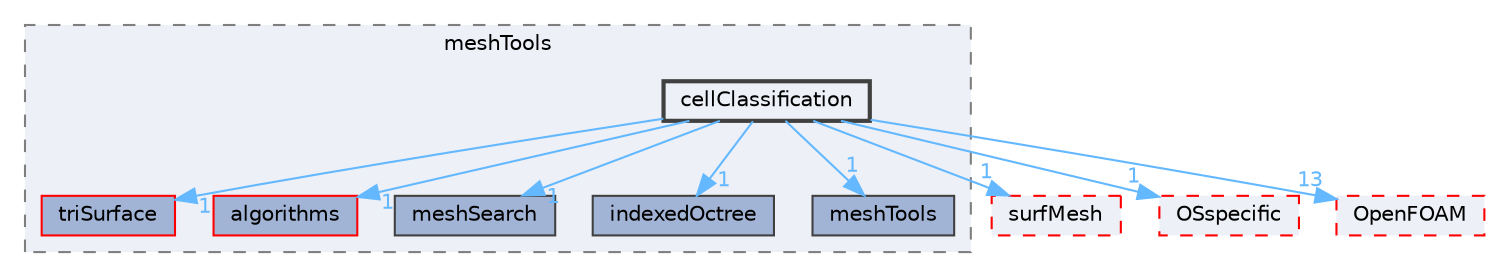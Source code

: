 digraph "src/meshTools/cellClassification"
{
 // LATEX_PDF_SIZE
  bgcolor="transparent";
  edge [fontname=Helvetica,fontsize=10,labelfontname=Helvetica,labelfontsize=10];
  node [fontname=Helvetica,fontsize=10,shape=box,height=0.2,width=0.4];
  compound=true
  subgraph clusterdir_ae30ad0bef50cf391b24c614251bb9fd {
    graph [ bgcolor="#edf0f7", pencolor="grey50", label="meshTools", fontname=Helvetica,fontsize=10 style="filled,dashed", URL="dir_ae30ad0bef50cf391b24c614251bb9fd.html",tooltip=""]
  dir_2c4b96702ead4056d900947b6784ec65 [label="triSurface", fillcolor="#a2b4d6", color="red", style="filled", URL="dir_2c4b96702ead4056d900947b6784ec65.html",tooltip=""];
  dir_488f81ac1e9f391f7800e42bf7f5bacd [label="algorithms", fillcolor="#a2b4d6", color="red", style="filled", URL="dir_488f81ac1e9f391f7800e42bf7f5bacd.html",tooltip=""];
  dir_7314f67fd2a911ec2225fce1156c35c5 [label="meshSearch", fillcolor="#a2b4d6", color="grey25", style="filled", URL="dir_7314f67fd2a911ec2225fce1156c35c5.html",tooltip=""];
  dir_daefbc79e43b4c6de930591d46791fc2 [label="indexedOctree", fillcolor="#a2b4d6", color="grey25", style="filled", URL="dir_daefbc79e43b4c6de930591d46791fc2.html",tooltip=""];
  dir_ed89494532d84cde5bd7df6bbfcbe2dc [label="meshTools", fillcolor="#a2b4d6", color="grey25", style="filled", URL="dir_ed89494532d84cde5bd7df6bbfcbe2dc.html",tooltip=""];
  dir_4bc05fb9b88a5582dccdfc3fdfdff5b9 [label="cellClassification", fillcolor="#edf0f7", color="grey25", style="filled,bold", URL="dir_4bc05fb9b88a5582dccdfc3fdfdff5b9.html",tooltip=""];
  }
  dir_0a88fe22feb23ce5f078a04a1df67721 [label="surfMesh", fillcolor="#edf0f7", color="red", style="filled,dashed", URL="dir_0a88fe22feb23ce5f078a04a1df67721.html",tooltip=""];
  dir_1e7df7a7407fc4618be5c18f76eb7b99 [label="OSspecific", fillcolor="#edf0f7", color="red", style="filled,dashed", URL="dir_1e7df7a7407fc4618be5c18f76eb7b99.html",tooltip=""];
  dir_c5473ff19b20e6ec4dfe5c310b3778a8 [label="OpenFOAM", fillcolor="#edf0f7", color="red", style="filled,dashed", URL="dir_c5473ff19b20e6ec4dfe5c310b3778a8.html",tooltip=""];
  dir_4bc05fb9b88a5582dccdfc3fdfdff5b9->dir_0a88fe22feb23ce5f078a04a1df67721 [headlabel="1", labeldistance=1.5 headhref="dir_000415_003891.html" href="dir_000415_003891.html" color="steelblue1" fontcolor="steelblue1"];
  dir_4bc05fb9b88a5582dccdfc3fdfdff5b9->dir_1e7df7a7407fc4618be5c18f76eb7b99 [headlabel="1", labeldistance=1.5 headhref="dir_000415_002727.html" href="dir_000415_002727.html" color="steelblue1" fontcolor="steelblue1"];
  dir_4bc05fb9b88a5582dccdfc3fdfdff5b9->dir_2c4b96702ead4056d900947b6784ec65 [headlabel="1", labeldistance=1.5 headhref="dir_000415_004124.html" href="dir_000415_004124.html" color="steelblue1" fontcolor="steelblue1"];
  dir_4bc05fb9b88a5582dccdfc3fdfdff5b9->dir_488f81ac1e9f391f7800e42bf7f5bacd [headlabel="1", labeldistance=1.5 headhref="dir_000415_000081.html" href="dir_000415_000081.html" color="steelblue1" fontcolor="steelblue1"];
  dir_4bc05fb9b88a5582dccdfc3fdfdff5b9->dir_7314f67fd2a911ec2225fce1156c35c5 [headlabel="1", labeldistance=1.5 headhref="dir_000415_002376.html" href="dir_000415_002376.html" color="steelblue1" fontcolor="steelblue1"];
  dir_4bc05fb9b88a5582dccdfc3fdfdff5b9->dir_c5473ff19b20e6ec4dfe5c310b3778a8 [headlabel="13", labeldistance=1.5 headhref="dir_000415_002695.html" href="dir_000415_002695.html" color="steelblue1" fontcolor="steelblue1"];
  dir_4bc05fb9b88a5582dccdfc3fdfdff5b9->dir_daefbc79e43b4c6de930591d46791fc2 [headlabel="1", labeldistance=1.5 headhref="dir_000415_001834.html" href="dir_000415_001834.html" color="steelblue1" fontcolor="steelblue1"];
  dir_4bc05fb9b88a5582dccdfc3fdfdff5b9->dir_ed89494532d84cde5bd7df6bbfcbe2dc [headlabel="1", labeldistance=1.5 headhref="dir_000415_002383.html" href="dir_000415_002383.html" color="steelblue1" fontcolor="steelblue1"];
}
